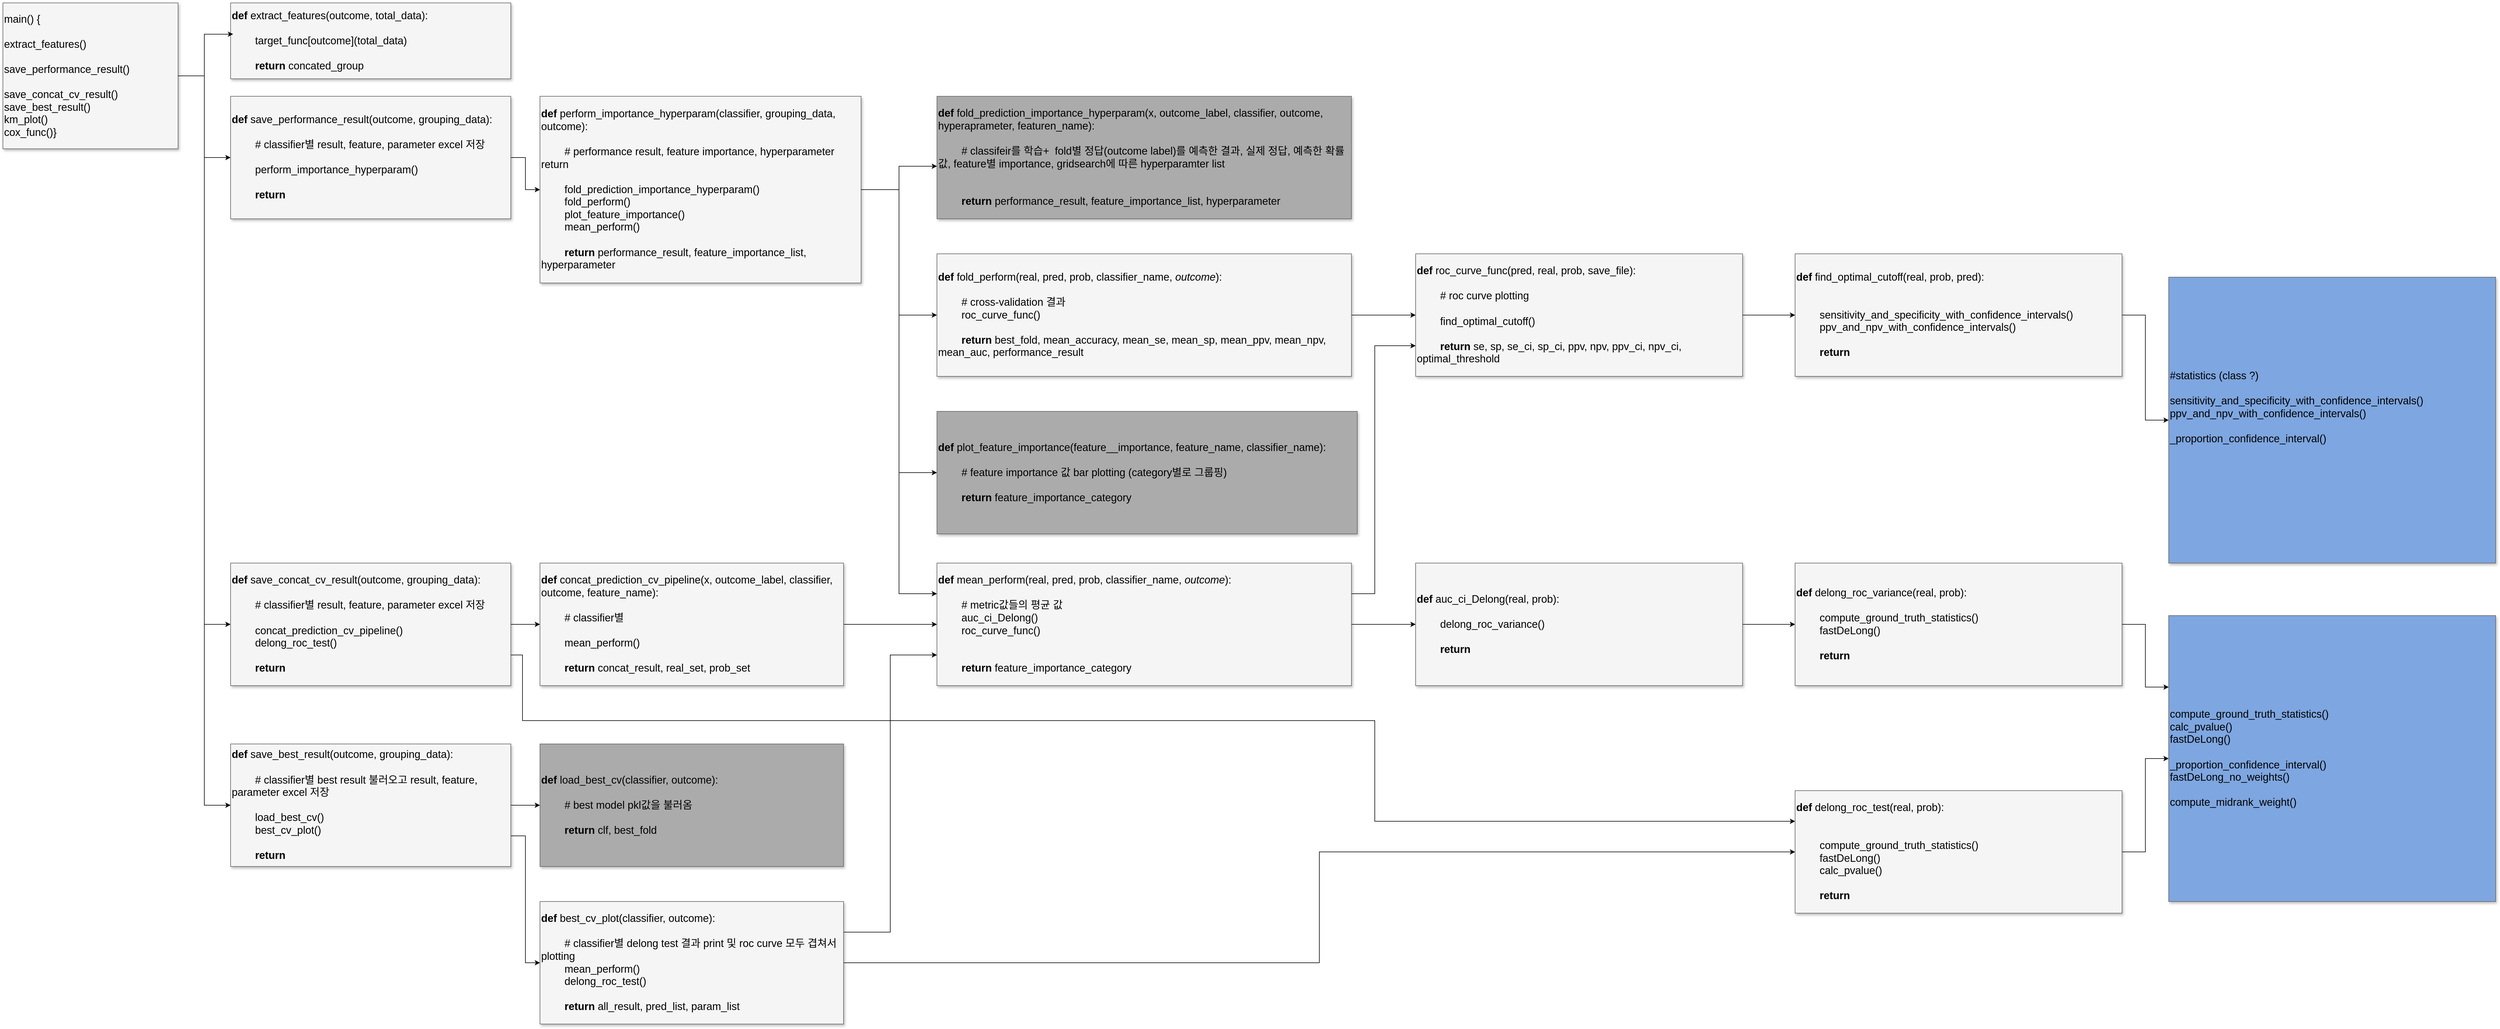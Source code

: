 <mxfile version="24.2.7" type="google">
  <diagram name="Page-1" id="90a13364-a465-7bf4-72fc-28e22215d7a0">
    <mxGraphModel dx="2580" dy="2848" grid="1" gridSize="10" guides="1" tooltips="1" connect="1" arrows="1" fold="1" page="1" pageScale="1.5" pageWidth="1169" pageHeight="826" background="none" math="0" shadow="0">
      <root>
        <mxCell id="0" style=";html=1;" />
        <mxCell id="1" style=";html=1;" parent="0" />
        <mxCell id="x2cQxs7v7Ajx9AN8LlFZ-24" value="&lt;div&gt;&lt;b&gt;def &lt;/b&gt;extract_features(outcome, total_data):&lt;/div&gt;&lt;div&gt;&lt;span style=&quot;background-color: initial; white-space: pre;&quot;&gt;&#x9;&lt;/span&gt;&lt;/div&gt;&lt;div&gt;&lt;span style=&quot;background-color: initial;&quot;&gt;&lt;span style=&quot;white-space: pre;&quot;&gt;&#x9;&lt;/span&gt;target_func[outcome](total_data)&lt;/span&gt;&lt;br&gt;&lt;/div&gt;&lt;div&gt;&lt;span style=&quot;background-color: initial;&quot;&gt;&lt;br&gt;&lt;/span&gt;&lt;/div&gt;&lt;div&gt;&lt;span style=&quot;white-space: pre;&quot;&gt;&#x9;&lt;/span&gt;&lt;b&gt;return &lt;/b&gt;concated_group&lt;br&gt;&lt;/div&gt;" style="whiteSpace=wrap;html=1;shadow=1;fontSize=18;fillColor=#f5f5f5;strokeColor=#666666;align=left;" parent="1" vertex="1">
          <mxGeometry x="440" y="10" width="480" height="130" as="geometry" />
        </mxCell>
        <mxCell id="ELFRvHjd7mSDhtuIkThb-31" style="edgeStyle=orthogonalEdgeStyle;rounded=0;orthogonalLoop=1;jettySize=auto;html=1;exitX=1;exitY=0.5;exitDx=0;exitDy=0;entryX=0;entryY=0.5;entryDx=0;entryDy=0;" edge="1" parent="1" source="x2cQxs7v7Ajx9AN8LlFZ-25" target="x2cQxs7v7Ajx9AN8LlFZ-26">
          <mxGeometry relative="1" as="geometry" />
        </mxCell>
        <mxCell id="ELFRvHjd7mSDhtuIkThb-33" style="edgeStyle=orthogonalEdgeStyle;rounded=0;orthogonalLoop=1;jettySize=auto;html=1;exitX=1;exitY=0.5;exitDx=0;exitDy=0;entryX=0;entryY=0.5;entryDx=0;entryDy=0;" edge="1" parent="1" source="x2cQxs7v7Ajx9AN8LlFZ-25" target="Af6Ompb2Hb0SvwPUi7oJ-3">
          <mxGeometry relative="1" as="geometry" />
        </mxCell>
        <mxCell id="ELFRvHjd7mSDhtuIkThb-34" style="edgeStyle=orthogonalEdgeStyle;rounded=0;orthogonalLoop=1;jettySize=auto;html=1;exitX=1;exitY=0.5;exitDx=0;exitDy=0;entryX=0;entryY=0.5;entryDx=0;entryDy=0;" edge="1" parent="1" source="x2cQxs7v7Ajx9AN8LlFZ-25" target="Af6Ompb2Hb0SvwPUi7oJ-8">
          <mxGeometry relative="1" as="geometry" />
        </mxCell>
        <mxCell id="x2cQxs7v7Ajx9AN8LlFZ-25" value="main() {&amp;nbsp;&lt;div&gt;&lt;span style=&quot;background-color: initial;&quot;&gt;&lt;br&gt;&lt;/span&gt;&lt;/div&gt;&lt;div&gt;&lt;span style=&quot;background-color: initial;&quot;&gt;extract_features()&lt;/span&gt;&lt;br&gt;&lt;/div&gt;&lt;div&gt;&lt;span style=&quot;background-color: initial;&quot;&gt;&lt;br&gt;&lt;/span&gt;&lt;/div&gt;&lt;div&gt;save_performance_result()&lt;/div&gt;&lt;div&gt;&lt;br&gt;&lt;/div&gt;&lt;div&gt;save_concat_cv_result()&lt;/div&gt;&lt;div&gt;save_best_result()&lt;/div&gt;&lt;div&gt;km_plot()&lt;/div&gt;&lt;div&gt;cox_func()}&lt;/div&gt;" style="whiteSpace=wrap;html=1;shadow=1;fontSize=18;fillColor=#f5f5f5;strokeColor=#666666;align=left;" parent="1" vertex="1">
          <mxGeometry x="50" y="10" width="300" height="250" as="geometry" />
        </mxCell>
        <mxCell id="ELFRvHjd7mSDhtuIkThb-26" style="edgeStyle=orthogonalEdgeStyle;rounded=0;orthogonalLoop=1;jettySize=auto;html=1;exitX=1;exitY=0.5;exitDx=0;exitDy=0;entryX=0;entryY=0.5;entryDx=0;entryDy=0;" edge="1" parent="1" source="x2cQxs7v7Ajx9AN8LlFZ-26" target="x2cQxs7v7Ajx9AN8LlFZ-27">
          <mxGeometry relative="1" as="geometry" />
        </mxCell>
        <mxCell id="x2cQxs7v7Ajx9AN8LlFZ-26" value="&lt;div&gt;&lt;div&gt;&lt;b&gt;def&amp;nbsp;&lt;/b&gt;save_performance_result(outcome, grouping_data):&lt;/div&gt;&lt;div&gt;&lt;span style=&quot;background-color: initial; white-space: pre;&quot;&gt;&#x9;&lt;/span&gt;&lt;/div&gt;&lt;div&gt;&lt;span style=&quot;white-space: pre;&quot;&gt;&#x9;&lt;/span&gt;# classifier별 result, feature, parameter excel 저장&lt;/div&gt;&lt;div&gt;&lt;br&gt;&lt;/div&gt;&lt;div&gt;&lt;span style=&quot;background-color: initial;&quot;&gt;&lt;span style=&quot;white-space: pre;&quot;&gt;&#x9;&lt;/span&gt;perform_importance_hyperparam()&lt;/span&gt;&lt;/div&gt;&lt;div&gt;&lt;span style=&quot;background-color: initial; white-space: pre;&quot;&gt;&lt;span style=&quot;white-space: pre;&quot;&gt;&#x9;&lt;/span&gt;&#x9;&lt;/span&gt;&lt;/div&gt;&lt;div&gt;&lt;span style=&quot;white-space: pre;&quot;&gt;&#x9;&lt;/span&gt;&lt;b&gt;return&lt;/b&gt;&lt;/div&gt;&lt;/div&gt;" style="whiteSpace=wrap;html=1;shadow=1;fontSize=18;fillColor=#f5f5f5;strokeColor=#666666;align=left;" parent="1" vertex="1">
          <mxGeometry x="440" y="170" width="480" height="210" as="geometry" />
        </mxCell>
        <mxCell id="ELFRvHjd7mSDhtuIkThb-58" style="edgeStyle=orthogonalEdgeStyle;rounded=0;orthogonalLoop=1;jettySize=auto;html=1;exitX=1;exitY=0.5;exitDx=0;exitDy=0;entryX=0;entryY=0.5;entryDx=0;entryDy=0;" edge="1" parent="1" source="x2cQxs7v7Ajx9AN8LlFZ-27" target="x2cQxs7v7Ajx9AN8LlFZ-30">
          <mxGeometry relative="1" as="geometry" />
        </mxCell>
        <mxCell id="ELFRvHjd7mSDhtuIkThb-60" style="edgeStyle=orthogonalEdgeStyle;rounded=0;orthogonalLoop=1;jettySize=auto;html=1;exitX=1;exitY=0.5;exitDx=0;exitDy=0;entryX=0;entryY=0.5;entryDx=0;entryDy=0;" edge="1" parent="1" source="x2cQxs7v7Ajx9AN8LlFZ-27" target="x2cQxs7v7Ajx9AN8LlFZ-29">
          <mxGeometry relative="1" as="geometry" />
        </mxCell>
        <mxCell id="ELFRvHjd7mSDhtuIkThb-61" style="edgeStyle=orthogonalEdgeStyle;rounded=0;orthogonalLoop=1;jettySize=auto;html=1;exitX=1;exitY=0.5;exitDx=0;exitDy=0;entryX=0;entryY=0.25;entryDx=0;entryDy=0;" edge="1" parent="1" source="x2cQxs7v7Ajx9AN8LlFZ-27" target="Af6Ompb2Hb0SvwPUi7oJ-2">
          <mxGeometry relative="1" as="geometry" />
        </mxCell>
        <mxCell id="x2cQxs7v7Ajx9AN8LlFZ-27" value="&lt;div&gt;&lt;div&gt;&lt;b&gt;def&amp;nbsp;&lt;/b&gt;perform_importance_hyperparam(classifier, grouping_data, outcome):&lt;/div&gt;&lt;div&gt;&lt;span style=&quot;background-color: initial; white-space: pre;&quot;&gt;&#x9;&lt;/span&gt;&lt;/div&gt;&lt;div&gt;&lt;span style=&quot;white-space: pre;&quot;&gt;&#x9;&lt;/span&gt;# performance result, feature importance, hyperparameter return&lt;br&gt;&lt;/div&gt;&lt;div&gt;&lt;br&gt;&lt;/div&gt;&lt;div&gt;&lt;span style=&quot;background-color: initial;&quot;&gt;&lt;span style=&quot;white-space: pre;&quot;&gt;&#x9;&lt;/span&gt;fold_prediction_importance_hyperparam()&lt;/span&gt;&lt;span style=&quot;background-color: initial; white-space: pre;&quot;&gt;&#x9;&lt;/span&gt;&lt;/div&gt;&lt;div&gt;&lt;span style=&quot;background-color: initial;&quot;&gt;&lt;span style=&quot;white-space: pre;&quot;&gt;&#x9;&lt;/span&gt;fold_perform()&lt;/span&gt;&lt;/div&gt;&lt;div&gt;&lt;span style=&quot;background-color: initial;&quot;&gt;&lt;span style=&quot;white-space: pre;&quot;&gt;&#x9;&lt;/span&gt;plot_feature_importance()&lt;br&gt;&lt;/span&gt;&lt;/div&gt;&lt;div&gt;&lt;span style=&quot;background-color: initial;&quot;&gt;&lt;span style=&quot;white-space: pre;&quot;&gt;&#x9;&lt;/span&gt;mean_perform()&lt;br&gt;&lt;/span&gt;&lt;/div&gt;&lt;div&gt;&lt;span style=&quot;background-color: initial; white-space: pre;&quot;&gt;&lt;span style=&quot;white-space: pre;&quot;&gt;&#x9;&lt;/span&gt;&#x9;&lt;/span&gt;&lt;/div&gt;&lt;div&gt;&lt;span style=&quot;white-space: pre;&quot;&gt;&#x9;&lt;/span&gt;&lt;b&gt;return &lt;/b&gt;performance_result, feature_importance_list, hyperparameter&lt;/div&gt;&lt;/div&gt;" style="whiteSpace=wrap;html=1;shadow=1;fontSize=18;fillColor=#f5f5f5;strokeColor=#666666;align=left;" parent="1" vertex="1">
          <mxGeometry x="970" y="170" width="550" height="320" as="geometry" />
        </mxCell>
        <mxCell id="x2cQxs7v7Ajx9AN8LlFZ-28" value="&lt;div&gt;&lt;div&gt;&lt;b&gt;def&amp;nbsp;&lt;/b&gt;fold_prediction_importance_hyperparam(x, outcome_label, classifier, outcome, hyperaprameter, featuren_name):&lt;/div&gt;&lt;div&gt;&lt;span style=&quot;background-color: initial; white-space: pre;&quot;&gt;&#x9;&lt;/span&gt;&lt;/div&gt;&lt;div&gt;&lt;span style=&quot;white-space: pre;&quot;&gt;&#x9;&lt;/span&gt;# classifeir를 학습+&lt;span style=&quot;background-color: initial;&quot;&gt;&lt;span style=&quot;white-space: pre;&quot;&gt;&#x9;&lt;/span&gt;fold별 정답(outcome label)를 예측한 결과, 실제 정답, 예측한 확률값, feature별 importance, gridsearch에 따른 hyperparamter list&lt;/span&gt;&lt;/div&gt;&lt;div&gt;&lt;br&gt;&lt;/div&gt;&lt;div&gt;&lt;span style=&quot;background-color: initial; white-space: pre;&quot;&gt;&lt;span style=&quot;white-space: pre;&quot;&gt;&#x9;&lt;/span&gt;&#x9;&lt;/span&gt;&lt;/div&gt;&lt;div&gt;&lt;span style=&quot;white-space: pre;&quot;&gt;&#x9;&lt;/span&gt;&lt;b&gt;return &lt;/b&gt;performance_result, feature_importance_list, hyperparameter&lt;/div&gt;&lt;/div&gt;" style="whiteSpace=wrap;html=1;shadow=1;fontSize=18;fillColor=#ABABAB;strokeColor=#666666;align=left;" parent="1" vertex="1">
          <mxGeometry x="1650" y="170" width="710" height="210" as="geometry" />
        </mxCell>
        <mxCell id="ELFRvHjd7mSDhtuIkThb-71" style="edgeStyle=orthogonalEdgeStyle;rounded=0;orthogonalLoop=1;jettySize=auto;html=1;exitX=1;exitY=0.5;exitDx=0;exitDy=0;entryX=0;entryY=0.5;entryDx=0;entryDy=0;" edge="1" parent="1" source="x2cQxs7v7Ajx9AN8LlFZ-29" target="x2cQxs7v7Ajx9AN8LlFZ-31">
          <mxGeometry relative="1" as="geometry" />
        </mxCell>
        <mxCell id="x2cQxs7v7Ajx9AN8LlFZ-29" value="&lt;div&gt;&lt;b&gt;def&amp;nbsp;&lt;/b&gt;fold_perform(real, pred, prob, classifier_name, &lt;i&gt;outcome&lt;/i&gt;):&lt;/div&gt;&lt;div&gt;&lt;span style=&quot;background-color: initial; white-space: pre;&quot;&gt;&#x9;&lt;/span&gt;&lt;/div&gt;&lt;div&gt;&lt;span style=&quot;white-space: pre;&quot;&gt;&#x9;&lt;/span&gt;# cross-validation 결과&lt;/div&gt;&lt;div&gt;&lt;span style=&quot;background-color: initial;&quot;&gt;&lt;span style=&quot;white-space: pre;&quot;&gt;&#x9;&lt;/span&gt;roc_curve_func()&lt;/span&gt;&lt;span style=&quot;background-color: initial; white-space: pre;&quot;&gt;&#x9;&lt;/span&gt;&lt;br&gt;&lt;/div&gt;&lt;div&gt;&lt;span style=&quot;background-color: initial; white-space: pre;&quot;&gt;&lt;span style=&quot;white-space: pre;&quot;&gt;&#x9;&lt;/span&gt;&#x9;&lt;/span&gt;&lt;/div&gt;&lt;div&gt;&lt;span style=&quot;white-space: pre;&quot;&gt;&#x9;&lt;/span&gt;&lt;b&gt;return &lt;/b&gt;best_fold, mean_accuracy, mean_se, mean_sp, mean_ppv, mean_npv, mean_auc, performance_result&lt;br&gt;&lt;/div&gt;" style="whiteSpace=wrap;html=1;shadow=1;fontSize=18;fillColor=#f5f5f5;strokeColor=#666666;align=left;" parent="1" vertex="1">
          <mxGeometry x="1650" y="440" width="710" height="210" as="geometry" />
        </mxCell>
        <mxCell id="x2cQxs7v7Ajx9AN8LlFZ-30" value="&lt;div&gt;&lt;b&gt;def&amp;nbsp;&lt;/b&gt;plot_feature_importance(feature__importance, feature_name, classifier_name):&lt;/div&gt;&lt;div&gt;&lt;span style=&quot;background-color: initial; white-space: pre;&quot;&gt;&#x9;&lt;/span&gt;&lt;/div&gt;&lt;div&gt;&lt;span style=&quot;white-space: pre;&quot;&gt;&#x9;&lt;/span&gt;# feature importance 값 bar plotting (category별로 그룹핑)&lt;/div&gt;&lt;div&gt;&lt;span style=&quot;background-color: initial; white-space: pre;&quot;&gt;&#x9;&lt;/span&gt;&lt;span style=&quot;background-color: initial; white-space: pre;&quot;&gt;&#x9;&lt;/span&gt;&lt;br&gt;&lt;/div&gt;&lt;div&gt;&lt;/div&gt;&lt;div&gt;&lt;span style=&quot;white-space: pre;&quot;&gt;&#x9;&lt;/span&gt;&lt;b&gt;return &lt;/b&gt;feature_importance_category&lt;/div&gt;" style="whiteSpace=wrap;html=1;shadow=1;fontSize=18;fillColor=#ABABAB;strokeColor=#666666;align=left;" parent="1" vertex="1">
          <mxGeometry x="1650" y="710" width="720" height="210" as="geometry" />
        </mxCell>
        <mxCell id="ELFRvHjd7mSDhtuIkThb-35" style="edgeStyle=orthogonalEdgeStyle;rounded=0;orthogonalLoop=1;jettySize=auto;html=1;exitX=1;exitY=0.5;exitDx=0;exitDy=0;" edge="1" parent="1" source="x2cQxs7v7Ajx9AN8LlFZ-31" target="Af6Ompb2Hb0SvwPUi7oJ-1">
          <mxGeometry relative="1" as="geometry" />
        </mxCell>
        <mxCell id="x2cQxs7v7Ajx9AN8LlFZ-31" value="&lt;div&gt;&lt;b&gt;def&amp;nbsp;&lt;/b&gt;roc_curve_func(pred, real, prob, save_file):&lt;/div&gt;&lt;div&gt;&lt;span style=&quot;background-color: initial; white-space: pre;&quot;&gt;&#x9;&lt;/span&gt;&lt;/div&gt;&lt;div&gt;&lt;span style=&quot;white-space: pre;&quot;&gt;&#x9;&lt;/span&gt;# roc curve plotting&lt;/div&gt;&lt;div&gt;&lt;span style=&quot;background-color: initial;&quot;&gt;&lt;br&gt;&lt;/span&gt;&lt;/div&gt;&lt;div&gt;&lt;span style=&quot;background-color: initial;&quot;&gt;&lt;span style=&quot;white-space: pre;&quot;&gt;&#x9;&lt;/span&gt;find_optimal_cutoff()&lt;/span&gt;&lt;/div&gt;&lt;div&gt;&lt;span style=&quot;background-color: initial; white-space: pre;&quot;&gt;&#x9;&lt;/span&gt;&lt;br&gt;&lt;/div&gt;&lt;div&gt;&lt;span style=&quot;white-space: pre;&quot;&gt;&#x9;&lt;/span&gt;&lt;b&gt;return &lt;/b&gt;se, sp, se_ci, sp_ci, ppv, npv, ppv_ci, npv_ci, optimal_threshold&lt;br&gt;&lt;/div&gt;" style="whiteSpace=wrap;html=1;shadow=1;fontSize=18;fillColor=#f5f5f5;strokeColor=#666666;align=left;" parent="1" vertex="1">
          <mxGeometry x="2470" y="440" width="560" height="210" as="geometry" />
        </mxCell>
        <mxCell id="ELFRvHjd7mSDhtuIkThb-44" style="edgeStyle=orthogonalEdgeStyle;rounded=0;orthogonalLoop=1;jettySize=auto;html=1;exitX=1;exitY=0.5;exitDx=0;exitDy=0;entryX=0;entryY=0.5;entryDx=0;entryDy=0;" edge="1" parent="1" source="Af6Ompb2Hb0SvwPUi7oJ-1" target="ELFRvHjd7mSDhtuIkThb-42">
          <mxGeometry relative="1" as="geometry" />
        </mxCell>
        <mxCell id="Af6Ompb2Hb0SvwPUi7oJ-1" value="&lt;div&gt;&lt;b&gt;def&amp;nbsp;&lt;/b&gt;find_optimal_cutoff(real, prob, pred):&lt;/div&gt;&lt;div&gt;&lt;span style=&quot;background-color: initial; white-space: pre;&quot;&gt;&#x9;&lt;/span&gt;&lt;/div&gt;&lt;div&gt;&lt;br&gt;&lt;/div&gt;&lt;div&gt;&lt;div&gt;&lt;span style=&quot;white-space: pre;&quot;&gt;&#x9;&lt;/span&gt;sensitivity_and_specificity_with_confidence_intervals()&lt;br&gt;&lt;/div&gt;&lt;div&gt;&lt;span style=&quot;background-color: initial;&quot;&gt;&lt;span style=&quot;white-space: pre;&quot;&gt;&#x9;&lt;/span&gt;ppv_and_npv_with_confidence_intervals()&lt;/span&gt;&lt;/div&gt;&lt;/div&gt;&lt;div&gt;&lt;span style=&quot;background-color: initial; white-space: pre;&quot;&gt;&#x9;&lt;/span&gt;&lt;br&gt;&lt;/div&gt;&lt;div&gt;&lt;span style=&quot;white-space: pre;&quot;&gt;&#x9;&lt;/span&gt;&lt;b&gt;return&amp;nbsp;&lt;/b&gt;&lt;/div&gt;" style="whiteSpace=wrap;html=1;shadow=1;fontSize=18;fillColor=#f5f5f5;strokeColor=#666666;align=left;" parent="1" vertex="1">
          <mxGeometry x="3120" y="440" width="560" height="210" as="geometry" />
        </mxCell>
        <mxCell id="ELFRvHjd7mSDhtuIkThb-49" style="edgeStyle=orthogonalEdgeStyle;rounded=0;orthogonalLoop=1;jettySize=auto;html=1;exitX=1;exitY=0.5;exitDx=0;exitDy=0;entryX=0;entryY=0.5;entryDx=0;entryDy=0;" edge="1" parent="1" source="Af6Ompb2Hb0SvwPUi7oJ-2" target="ELFRvHjd7mSDhtuIkThb-43">
          <mxGeometry relative="1" as="geometry" />
        </mxCell>
        <mxCell id="ELFRvHjd7mSDhtuIkThb-73" style="edgeStyle=orthogonalEdgeStyle;rounded=0;orthogonalLoop=1;jettySize=auto;html=1;exitX=1;exitY=0.25;exitDx=0;exitDy=0;entryX=0;entryY=0.75;entryDx=0;entryDy=0;" edge="1" parent="1" source="Af6Ompb2Hb0SvwPUi7oJ-2" target="x2cQxs7v7Ajx9AN8LlFZ-31">
          <mxGeometry relative="1" as="geometry">
            <Array as="points">
              <mxPoint x="2400" y="1023" />
              <mxPoint x="2400" y="598" />
            </Array>
          </mxGeometry>
        </mxCell>
        <mxCell id="Af6Ompb2Hb0SvwPUi7oJ-2" value="&lt;div&gt;&lt;b&gt;def&amp;nbsp;&lt;/b&gt;mean_perform(real, pred, prob, classifier_name, &lt;i&gt;outcome&lt;/i&gt;):&lt;/div&gt;&lt;div&gt;&lt;span style=&quot;background-color: initial; white-space: pre;&quot;&gt;&#x9;&lt;/span&gt;&lt;/div&gt;&lt;div&gt;&lt;span style=&quot;white-space: pre;&quot;&gt;&#x9;&lt;/span&gt;# metric값들의 평균 값&lt;/div&gt;&lt;div&gt;&lt;div&gt;&lt;span style=&quot;background-color: initial;&quot;&gt;&lt;span style=&quot;white-space: pre;&quot;&gt;&#x9;&lt;/span&gt;&lt;/span&gt;&lt;span style=&quot;background-color: initial;&quot;&gt;auc_ci_Delong()&lt;/span&gt;&lt;/div&gt;&lt;div&gt;&lt;span style=&quot;background-color: initial;&quot;&gt;&lt;span style=&quot;white-space: pre;&quot;&gt;&#x9;&lt;/span&gt;roc_curve_func()&lt;/span&gt;&lt;span style=&quot;background-color: initial; white-space: pre;&quot;&gt;&#x9;&lt;/span&gt;&lt;/div&gt;&lt;/div&gt;&lt;div&gt;&lt;br&gt;&lt;/div&gt;&lt;div&gt;&lt;span style=&quot;background-color: initial; white-space: pre;&quot;&gt;&lt;span style=&quot;white-space: pre;&quot;&gt;&#x9;&lt;/span&gt;&#x9;&lt;/span&gt;&lt;/div&gt;&lt;div&gt;&lt;/div&gt;&lt;div&gt;&lt;span style=&quot;white-space: pre;&quot;&gt;&#x9;&lt;/span&gt;&lt;b&gt;return &lt;/b&gt;feature_importance_category&lt;/div&gt;" style="whiteSpace=wrap;html=1;shadow=1;fontSize=18;fillColor=#f5f5f5;strokeColor=#666666;align=left;" parent="1" vertex="1">
          <mxGeometry x="1650" y="970" width="710" height="210" as="geometry" />
        </mxCell>
        <mxCell id="ELFRvHjd7mSDhtuIkThb-74" style="edgeStyle=orthogonalEdgeStyle;rounded=0;orthogonalLoop=1;jettySize=auto;html=1;exitX=1;exitY=0.75;exitDx=0;exitDy=0;entryX=0;entryY=0.25;entryDx=0;entryDy=0;" edge="1" parent="1" source="Af6Ompb2Hb0SvwPUi7oJ-3" target="ELFRvHjd7mSDhtuIkThb-46">
          <mxGeometry relative="1" as="geometry">
            <Array as="points">
              <mxPoint x="940" y="1128" />
              <mxPoint x="940" y="1240" />
              <mxPoint x="2400" y="1240" />
              <mxPoint x="2400" y="1413" />
            </Array>
          </mxGeometry>
        </mxCell>
        <mxCell id="ELFRvHjd7mSDhtuIkThb-75" style="edgeStyle=orthogonalEdgeStyle;rounded=0;orthogonalLoop=1;jettySize=auto;html=1;exitX=1;exitY=0.5;exitDx=0;exitDy=0;entryX=0;entryY=0.5;entryDx=0;entryDy=0;" edge="1" parent="1" source="Af6Ompb2Hb0SvwPUi7oJ-3" target="Af6Ompb2Hb0SvwPUi7oJ-5">
          <mxGeometry relative="1" as="geometry" />
        </mxCell>
        <mxCell id="Af6Ompb2Hb0SvwPUi7oJ-3" value="&lt;div&gt;&lt;b&gt;def&amp;nbsp;&lt;/b&gt;save_concat_cv_result(outcome, grouping_data):&lt;/div&gt;&lt;div&gt;&lt;span style=&quot;background-color: initial; white-space: pre;&quot;&gt;&#x9;&lt;/span&gt;&lt;/div&gt;&lt;div&gt;&lt;span style=&quot;white-space: pre;&quot;&gt;&#x9;&lt;/span&gt;# classifier별 result, feature, parameter excel 저장&lt;/div&gt;&lt;div&gt;&lt;br&gt;&lt;/div&gt;&lt;div&gt;&lt;span style=&quot;background-color: initial;&quot;&gt;&lt;span style=&quot;white-space: pre;&quot;&gt;&#x9;&lt;/span&gt;concat_prediction_cv_pipeline()&lt;/span&gt;&lt;/div&gt;&lt;div&gt;&lt;span style=&quot;white-space: pre;&quot;&gt;&#x9;&lt;/span&gt;delong_roc_test()&lt;br&gt;&lt;/div&gt;&lt;div&gt;&lt;br&gt;&lt;/div&gt;&lt;div&gt;&lt;span style=&quot;white-space: pre;&quot;&gt;&#x9;&lt;/span&gt;&lt;b&gt;return&lt;/b&gt;&lt;/div&gt;" style="whiteSpace=wrap;html=1;shadow=1;fontSize=18;fillColor=#f5f5f5;strokeColor=#666666;align=left;" parent="1" vertex="1">
          <mxGeometry x="440" y="970" width="480" height="210" as="geometry" />
        </mxCell>
        <mxCell id="ELFRvHjd7mSDhtuIkThb-76" style="edgeStyle=orthogonalEdgeStyle;rounded=0;orthogonalLoop=1;jettySize=auto;html=1;exitX=1;exitY=0.5;exitDx=0;exitDy=0;entryX=0;entryY=0.5;entryDx=0;entryDy=0;" edge="1" parent="1" source="Af6Ompb2Hb0SvwPUi7oJ-5" target="Af6Ompb2Hb0SvwPUi7oJ-2">
          <mxGeometry relative="1" as="geometry" />
        </mxCell>
        <mxCell id="Af6Ompb2Hb0SvwPUi7oJ-5" value="&lt;div&gt;&lt;b&gt;def&amp;nbsp;&lt;/b&gt;concat_prediction_cv_pipeline(x, outcome_label, classifier, outcome, feature_name):&lt;/div&gt;&lt;div&gt;&lt;span style=&quot;background-color: initial; white-space: pre;&quot;&gt;&#x9;&lt;/span&gt;&lt;/div&gt;&lt;div&gt;&lt;span style=&quot;white-space: pre;&quot;&gt;&#x9;&lt;/span&gt;# classifier별&amp;nbsp;&lt;/div&gt;&lt;div&gt;&lt;br&gt;&lt;/div&gt;&lt;div&gt;&lt;span style=&quot;background-color: initial;&quot;&gt;&lt;span style=&quot;white-space: pre;&quot;&gt;&#x9;&lt;/span&gt;mean_perform()&lt;/span&gt;&lt;/div&gt;&lt;div&gt;&lt;br&gt;&lt;/div&gt;&lt;div&gt;&lt;span style=&quot;white-space: pre;&quot;&gt;&#x9;&lt;/span&gt;&lt;b&gt;return&amp;nbsp;&lt;/b&gt;&lt;span style=&quot;background-color: initial;&quot;&gt;concat_result, real_set, prob_set&lt;/span&gt;&lt;/div&gt;" style="whiteSpace=wrap;html=1;shadow=1;fontSize=18;fillColor=#f5f5f5;strokeColor=#666666;align=left;" parent="1" vertex="1">
          <mxGeometry x="970" y="970" width="520" height="210" as="geometry" />
        </mxCell>
        <mxCell id="ELFRvHjd7mSDhtuIkThb-82" style="edgeStyle=orthogonalEdgeStyle;rounded=0;orthogonalLoop=1;jettySize=auto;html=1;exitX=1;exitY=0.5;exitDx=0;exitDy=0;" edge="1" parent="1" source="Af6Ompb2Hb0SvwPUi7oJ-8" target="Af6Ompb2Hb0SvwPUi7oJ-9">
          <mxGeometry relative="1" as="geometry" />
        </mxCell>
        <mxCell id="ELFRvHjd7mSDhtuIkThb-83" style="edgeStyle=orthogonalEdgeStyle;rounded=0;orthogonalLoop=1;jettySize=auto;html=1;exitX=1;exitY=0.75;exitDx=0;exitDy=0;entryX=0;entryY=0.5;entryDx=0;entryDy=0;" edge="1" parent="1" source="Af6Ompb2Hb0SvwPUi7oJ-8" target="Af6Ompb2Hb0SvwPUi7oJ-10">
          <mxGeometry relative="1" as="geometry" />
        </mxCell>
        <mxCell id="Af6Ompb2Hb0SvwPUi7oJ-8" value="&lt;div&gt;&lt;b&gt;def&amp;nbsp;&lt;/b&gt;save_best_result(outcome, grouping_data):&lt;/div&gt;&lt;div&gt;&lt;span style=&quot;background-color: initial; white-space: pre;&quot;&gt;&#x9;&lt;/span&gt;&lt;/div&gt;&lt;div&gt;&lt;span style=&quot;white-space: pre;&quot;&gt;&#x9;&lt;/span&gt;# classifier별 best result 불러오고 result, feature, parameter excel 저장&lt;/div&gt;&lt;div&gt;&lt;br&gt;&lt;/div&gt;&lt;div&gt;&lt;span style=&quot;background-color: initial;&quot;&gt;&lt;span style=&quot;white-space: pre;&quot;&gt;&#x9;&lt;/span&gt;load_best_cv()&lt;/span&gt;&lt;/div&gt;&lt;div&gt;&lt;span style=&quot;white-space: pre;&quot;&gt;&#x9;&lt;/span&gt;best_cv_plot()&lt;br&gt;&lt;/div&gt;&lt;div&gt;&lt;br&gt;&lt;/div&gt;&lt;div&gt;&lt;span style=&quot;white-space: pre;&quot;&gt;&#x9;&lt;/span&gt;&lt;b&gt;return&lt;/b&gt;&lt;/div&gt;" style="whiteSpace=wrap;html=1;shadow=1;fontSize=18;fillColor=#f5f5f5;strokeColor=#666666;align=left;" parent="1" vertex="1">
          <mxGeometry x="440" y="1280" width="480" height="210" as="geometry" />
        </mxCell>
        <mxCell id="Af6Ompb2Hb0SvwPUi7oJ-9" value="&lt;div&gt;&lt;b&gt;def &lt;/b&gt;load_best_cv(classifier, outcome):&lt;/div&gt;&lt;div&gt;&lt;span style=&quot;background-color: initial; white-space: pre;&quot;&gt;&#x9;&lt;/span&gt;&lt;/div&gt;&lt;div&gt;&lt;span style=&quot;white-space: pre;&quot;&gt;&#x9;&lt;/span&gt;# best model pkl값을 불러옴&lt;/div&gt;&lt;div&gt;&lt;br&gt;&lt;/div&gt;&lt;div&gt;&lt;span style=&quot;white-space: pre;&quot;&gt;&#x9;&lt;/span&gt;&lt;b&gt;return &lt;/b&gt;clf, best_fold&lt;/div&gt;" style="whiteSpace=wrap;html=1;shadow=1;fontSize=18;fillColor=#ABABAB;strokeColor=#666666;align=left;" parent="1" vertex="1">
          <mxGeometry x="970" y="1280" width="520" height="210" as="geometry" />
        </mxCell>
        <mxCell id="ELFRvHjd7mSDhtuIkThb-79" style="edgeStyle=orthogonalEdgeStyle;rounded=0;orthogonalLoop=1;jettySize=auto;html=1;exitX=1;exitY=0.25;exitDx=0;exitDy=0;entryX=0;entryY=0.75;entryDx=0;entryDy=0;" edge="1" parent="1" source="Af6Ompb2Hb0SvwPUi7oJ-10" target="Af6Ompb2Hb0SvwPUi7oJ-2">
          <mxGeometry relative="1" as="geometry" />
        </mxCell>
        <mxCell id="ELFRvHjd7mSDhtuIkThb-84" style="edgeStyle=orthogonalEdgeStyle;rounded=0;orthogonalLoop=1;jettySize=auto;html=1;exitX=1;exitY=0.5;exitDx=0;exitDy=0;" edge="1" parent="1" source="Af6Ompb2Hb0SvwPUi7oJ-10" target="ELFRvHjd7mSDhtuIkThb-46">
          <mxGeometry relative="1" as="geometry" />
        </mxCell>
        <mxCell id="Af6Ompb2Hb0SvwPUi7oJ-10" value="&lt;div&gt;&lt;b&gt;def &lt;/b&gt;best_cv_plot(classifier, outcome):&lt;/div&gt;&lt;div&gt;&lt;span style=&quot;background-color: initial; white-space: pre;&quot;&gt;&#x9;&lt;/span&gt;&lt;/div&gt;&lt;div&gt;&lt;span style=&quot;white-space: pre;&quot;&gt;&#x9;&lt;/span&gt;# classifier별 delong test 결과 print 및 roc curve 모두 겹쳐서 plotting&lt;/div&gt;&lt;div&gt;&lt;span style=&quot;white-space: pre;&quot;&gt;&#x9;&lt;/span&gt;mean_perform()&lt;br&gt;&lt;/div&gt;&lt;div&gt;&lt;span style=&quot;white-space: pre;&quot;&gt;&#x9;&lt;/span&gt;delong_roc_test()&lt;br&gt;&lt;/div&gt;&lt;div&gt;&lt;br&gt;&lt;/div&gt;&lt;div&gt;&lt;span style=&quot;white-space: pre;&quot;&gt;&#x9;&lt;/span&gt;&lt;b&gt;return &lt;/b&gt;all_result, pred_list, param_list&lt;/div&gt;" style="whiteSpace=wrap;html=1;shadow=1;fontSize=18;fillColor=#f5f5f5;strokeColor=#666666;align=left;" parent="1" vertex="1">
          <mxGeometry x="970" y="1550" width="520" height="210" as="geometry" />
        </mxCell>
        <mxCell id="ELFRvHjd7mSDhtuIkThb-24" style="edgeStyle=orthogonalEdgeStyle;rounded=0;orthogonalLoop=1;jettySize=auto;html=1;exitX=1;exitY=0.5;exitDx=0;exitDy=0;entryX=0.009;entryY=0.412;entryDx=0;entryDy=0;entryPerimeter=0;" edge="1" parent="1" source="x2cQxs7v7Ajx9AN8LlFZ-25" target="x2cQxs7v7Ajx9AN8LlFZ-24">
          <mxGeometry relative="1" as="geometry" />
        </mxCell>
        <mxCell id="ELFRvHjd7mSDhtuIkThb-42" value="&lt;div&gt;#statistics (class ?)&lt;/div&gt;&lt;div&gt;&lt;br&gt;&lt;/div&gt;&lt;div&gt;&lt;span style=&quot;background-color: initial;&quot;&gt;sensitivity_and_specificity_with_confidence_intervals()&lt;/span&gt;&lt;br&gt;&lt;/div&gt;&lt;div&gt;&lt;div&gt;&lt;span style=&quot;background-color: initial;&quot;&gt;ppv_and_npv_with_confidence_intervals()&lt;/span&gt;&lt;br&gt;&lt;/div&gt;&lt;div&gt;&lt;br&gt;&lt;/div&gt;&lt;div&gt;&lt;div&gt;&lt;div&gt;_proportion_confidence_interval()&lt;br&gt;&lt;/div&gt;&lt;div&gt;&lt;/div&gt;&lt;/div&gt;&lt;/div&gt;&lt;/div&gt;&lt;div&gt;&lt;br&gt;&lt;/div&gt;&lt;div&gt;&lt;br&gt;&lt;/div&gt;" style="whiteSpace=wrap;html=1;shadow=1;fontSize=18;fillColor=#7EA6E0;strokeColor=#666666;align=left;" vertex="1" parent="1">
          <mxGeometry x="3760" y="480" width="560" height="490" as="geometry" />
        </mxCell>
        <mxCell id="ELFRvHjd7mSDhtuIkThb-63" value="" style="edgeStyle=orthogonalEdgeStyle;rounded=0;orthogonalLoop=1;jettySize=auto;html=1;" edge="1" parent="1" source="ELFRvHjd7mSDhtuIkThb-43" target="ELFRvHjd7mSDhtuIkThb-53">
          <mxGeometry relative="1" as="geometry" />
        </mxCell>
        <mxCell id="ELFRvHjd7mSDhtuIkThb-43" value="&lt;div&gt;&lt;b&gt;def&amp;nbsp;&lt;/b&gt;auc_ci_Delong(real, prob):&lt;/div&gt;&lt;div&gt;&lt;span style=&quot;background-color: initial; white-space: pre;&quot;&gt;&#x9;&lt;/span&gt;&lt;/div&gt;&lt;div&gt;&lt;span style=&quot;background-color: initial; white-space: pre;&quot;&gt;&#x9;&lt;/span&gt;&lt;span style=&quot;background-color: initial;&quot;&gt;delong_roc_variance()&lt;/span&gt;&lt;br&gt;&lt;/div&gt;&lt;div&gt;&lt;div&gt;&lt;span style=&quot;background-color: initial; white-space: pre;&quot;&gt;&#x9;&lt;/span&gt;&lt;br&gt;&lt;/div&gt;&lt;/div&gt;&lt;div&gt;&lt;span style=&quot;white-space: pre;&quot;&gt;&#x9;&lt;/span&gt;&lt;b&gt;return&amp;nbsp;&lt;/b&gt;&lt;/div&gt;" style="whiteSpace=wrap;html=1;shadow=1;fontSize=18;fillColor=#f5f5f5;strokeColor=#666666;align=left;" vertex="1" parent="1">
          <mxGeometry x="2470" y="970" width="560" height="210" as="geometry" />
        </mxCell>
        <mxCell id="ELFRvHjd7mSDhtuIkThb-45" value="&lt;div&gt;&lt;span style=&quot;background-color: initial;&quot;&gt;compute_ground_truth_statistics&lt;/span&gt;&lt;span style=&quot;background-color: initial;&quot;&gt;()&lt;/span&gt;&lt;br&gt;&lt;/div&gt;&lt;div&gt;&lt;div&gt;calc_pvalue()&lt;br&gt;&lt;/div&gt;&lt;div&gt;fastDeLong()&lt;br&gt;&lt;/div&gt;&lt;div&gt;&lt;br&gt;&lt;/div&gt;&lt;div&gt;&lt;div&gt;&lt;div&gt;_proportion_confidence_interval()&lt;br&gt;&lt;/div&gt;&lt;div&gt;&lt;/div&gt;&lt;/div&gt;&lt;/div&gt;&lt;/div&gt;&lt;div&gt;fastDeLong_no_weights()&lt;br&gt;&lt;/div&gt;&lt;div&gt;&lt;br&gt;&lt;/div&gt;&lt;div&gt;compute_midrank_weight()&lt;br&gt;&lt;/div&gt;" style="whiteSpace=wrap;html=1;shadow=1;fontSize=18;fillColor=#7EA6E0;strokeColor=#666666;align=left;" vertex="1" parent="1">
          <mxGeometry x="3760" y="1060" width="560" height="490" as="geometry" />
        </mxCell>
        <mxCell id="ELFRvHjd7mSDhtuIkThb-65" style="edgeStyle=orthogonalEdgeStyle;rounded=0;orthogonalLoop=1;jettySize=auto;html=1;exitX=1;exitY=0.5;exitDx=0;exitDy=0;" edge="1" parent="1" source="ELFRvHjd7mSDhtuIkThb-46" target="ELFRvHjd7mSDhtuIkThb-45">
          <mxGeometry relative="1" as="geometry" />
        </mxCell>
        <mxCell id="ELFRvHjd7mSDhtuIkThb-46" value="&lt;div&gt;&lt;b&gt;def&amp;nbsp;&lt;/b&gt;delong_roc_test(real, prob):&lt;/div&gt;&lt;div&gt;&lt;span style=&quot;background-color: initial; white-space: pre;&quot;&gt;&#x9;&lt;/span&gt;&lt;/div&gt;&lt;div&gt;&lt;br&gt;&lt;/div&gt;&lt;div&gt;&lt;div&gt;&lt;span style=&quot;white-space: pre;&quot;&gt;&#x9;&lt;/span&gt;compute_ground_truth_statistics()&lt;br&gt;&lt;/div&gt;&lt;div&gt;&lt;span style=&quot;background-color: initial;&quot;&gt;&lt;span style=&quot;white-space: pre;&quot;&gt;&#x9;&lt;/span&gt;fastDeLong()&lt;/span&gt;&lt;/div&gt;&lt;/div&gt;&lt;div&gt;&lt;span style=&quot;background-color: initial;&quot;&gt;&lt;span style=&quot;white-space: pre;&quot;&gt;&#x9;&lt;/span&gt;calc_pvalue()&lt;br&gt;&lt;/span&gt;&lt;/div&gt;&lt;div&gt;&lt;span style=&quot;background-color: initial; white-space: pre;&quot;&gt;&#x9;&lt;/span&gt;&lt;br&gt;&lt;/div&gt;&lt;div&gt;&lt;span style=&quot;white-space: pre;&quot;&gt;&#x9;&lt;/span&gt;&lt;b&gt;return&amp;nbsp;&lt;/b&gt;&lt;/div&gt;" style="whiteSpace=wrap;html=1;shadow=1;fontSize=18;fillColor=#f5f5f5;strokeColor=#666666;align=left;" vertex="1" parent="1">
          <mxGeometry x="3120" y="1360" width="560" height="210" as="geometry" />
        </mxCell>
        <mxCell id="ELFRvHjd7mSDhtuIkThb-67" style="edgeStyle=orthogonalEdgeStyle;rounded=0;orthogonalLoop=1;jettySize=auto;html=1;exitX=1;exitY=0.5;exitDx=0;exitDy=0;entryX=0;entryY=0.25;entryDx=0;entryDy=0;" edge="1" parent="1" source="ELFRvHjd7mSDhtuIkThb-53" target="ELFRvHjd7mSDhtuIkThb-45">
          <mxGeometry relative="1" as="geometry" />
        </mxCell>
        <mxCell id="ELFRvHjd7mSDhtuIkThb-53" value="&lt;div&gt;&lt;b&gt;def&amp;nbsp;&lt;/b&gt;delong_roc_variance(real, prob):&lt;/div&gt;&lt;div&gt;&lt;span style=&quot;background-color: initial; white-space: pre;&quot;&gt;&#x9;&lt;/span&gt;&lt;/div&gt;&lt;div&gt;&lt;div&gt;&lt;span style=&quot;white-space: pre;&quot;&gt;&#x9;&lt;/span&gt;compute_ground_truth_statistics()&lt;br&gt;&lt;/div&gt;&lt;div&gt;&lt;span style=&quot;background-color: initial;&quot;&gt;&lt;span style=&quot;white-space: pre;&quot;&gt;&#x9;&lt;/span&gt;fastDeLong()&lt;/span&gt;&lt;/div&gt;&lt;/div&gt;&lt;div&gt;&lt;span style=&quot;background-color: initial; white-space: pre;&quot;&gt;&#x9;&lt;/span&gt;&lt;br&gt;&lt;/div&gt;&lt;div&gt;&lt;span style=&quot;white-space: pre;&quot;&gt;&#x9;&lt;/span&gt;&lt;b&gt;return&amp;nbsp;&lt;/b&gt;&lt;/div&gt;" style="whiteSpace=wrap;html=1;shadow=1;fontSize=18;fillColor=#f5f5f5;strokeColor=#666666;align=left;" vertex="1" parent="1">
          <mxGeometry x="3120" y="970" width="560" height="210" as="geometry" />
        </mxCell>
        <mxCell id="ELFRvHjd7mSDhtuIkThb-59" style="edgeStyle=orthogonalEdgeStyle;rounded=0;orthogonalLoop=1;jettySize=auto;html=1;exitX=1;exitY=0.5;exitDx=0;exitDy=0;entryX=0;entryY=0.571;entryDx=0;entryDy=0;entryPerimeter=0;" edge="1" parent="1" source="x2cQxs7v7Ajx9AN8LlFZ-27" target="x2cQxs7v7Ajx9AN8LlFZ-28">
          <mxGeometry relative="1" as="geometry" />
        </mxCell>
      </root>
    </mxGraphModel>
  </diagram>
</mxfile>
